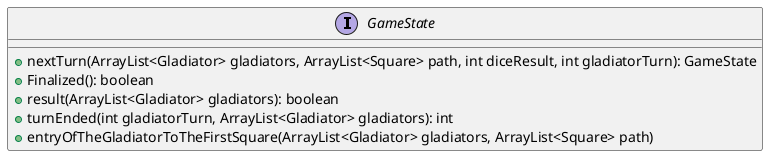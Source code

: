 @startuml
interface GameState {
    +nextTurn(ArrayList<Gladiator> gladiators, ArrayList<Square> path, int diceResult, int gladiatorTurn): GameState
    +Finalized(): boolean
    +result(ArrayList<Gladiator> gladiators): boolean
    +turnEnded(int gladiatorTurn, ArrayList<Gladiator> gladiators): int
    +entryOfTheGladiatorToTheFirstSquare(ArrayList<Gladiator> gladiators, ArrayList<Square> path)
}
@enduml
